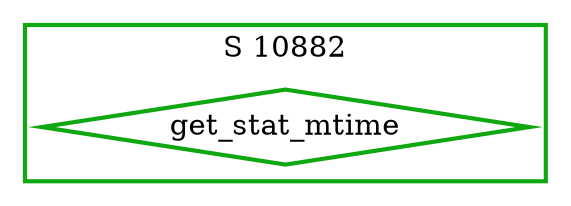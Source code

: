 digraph G {
  ratio=0.500000;
  "UV get_stat_mtime (10882)" [shape=diamond, label="get_stat_mtime",
                               color="#10A810", style=bold];
  
  subgraph cluster_10882 { label="S 10882";
    color="#10A810";
    style=bold;
    "UV get_stat_mtime (10882)"; };
  
  
  }